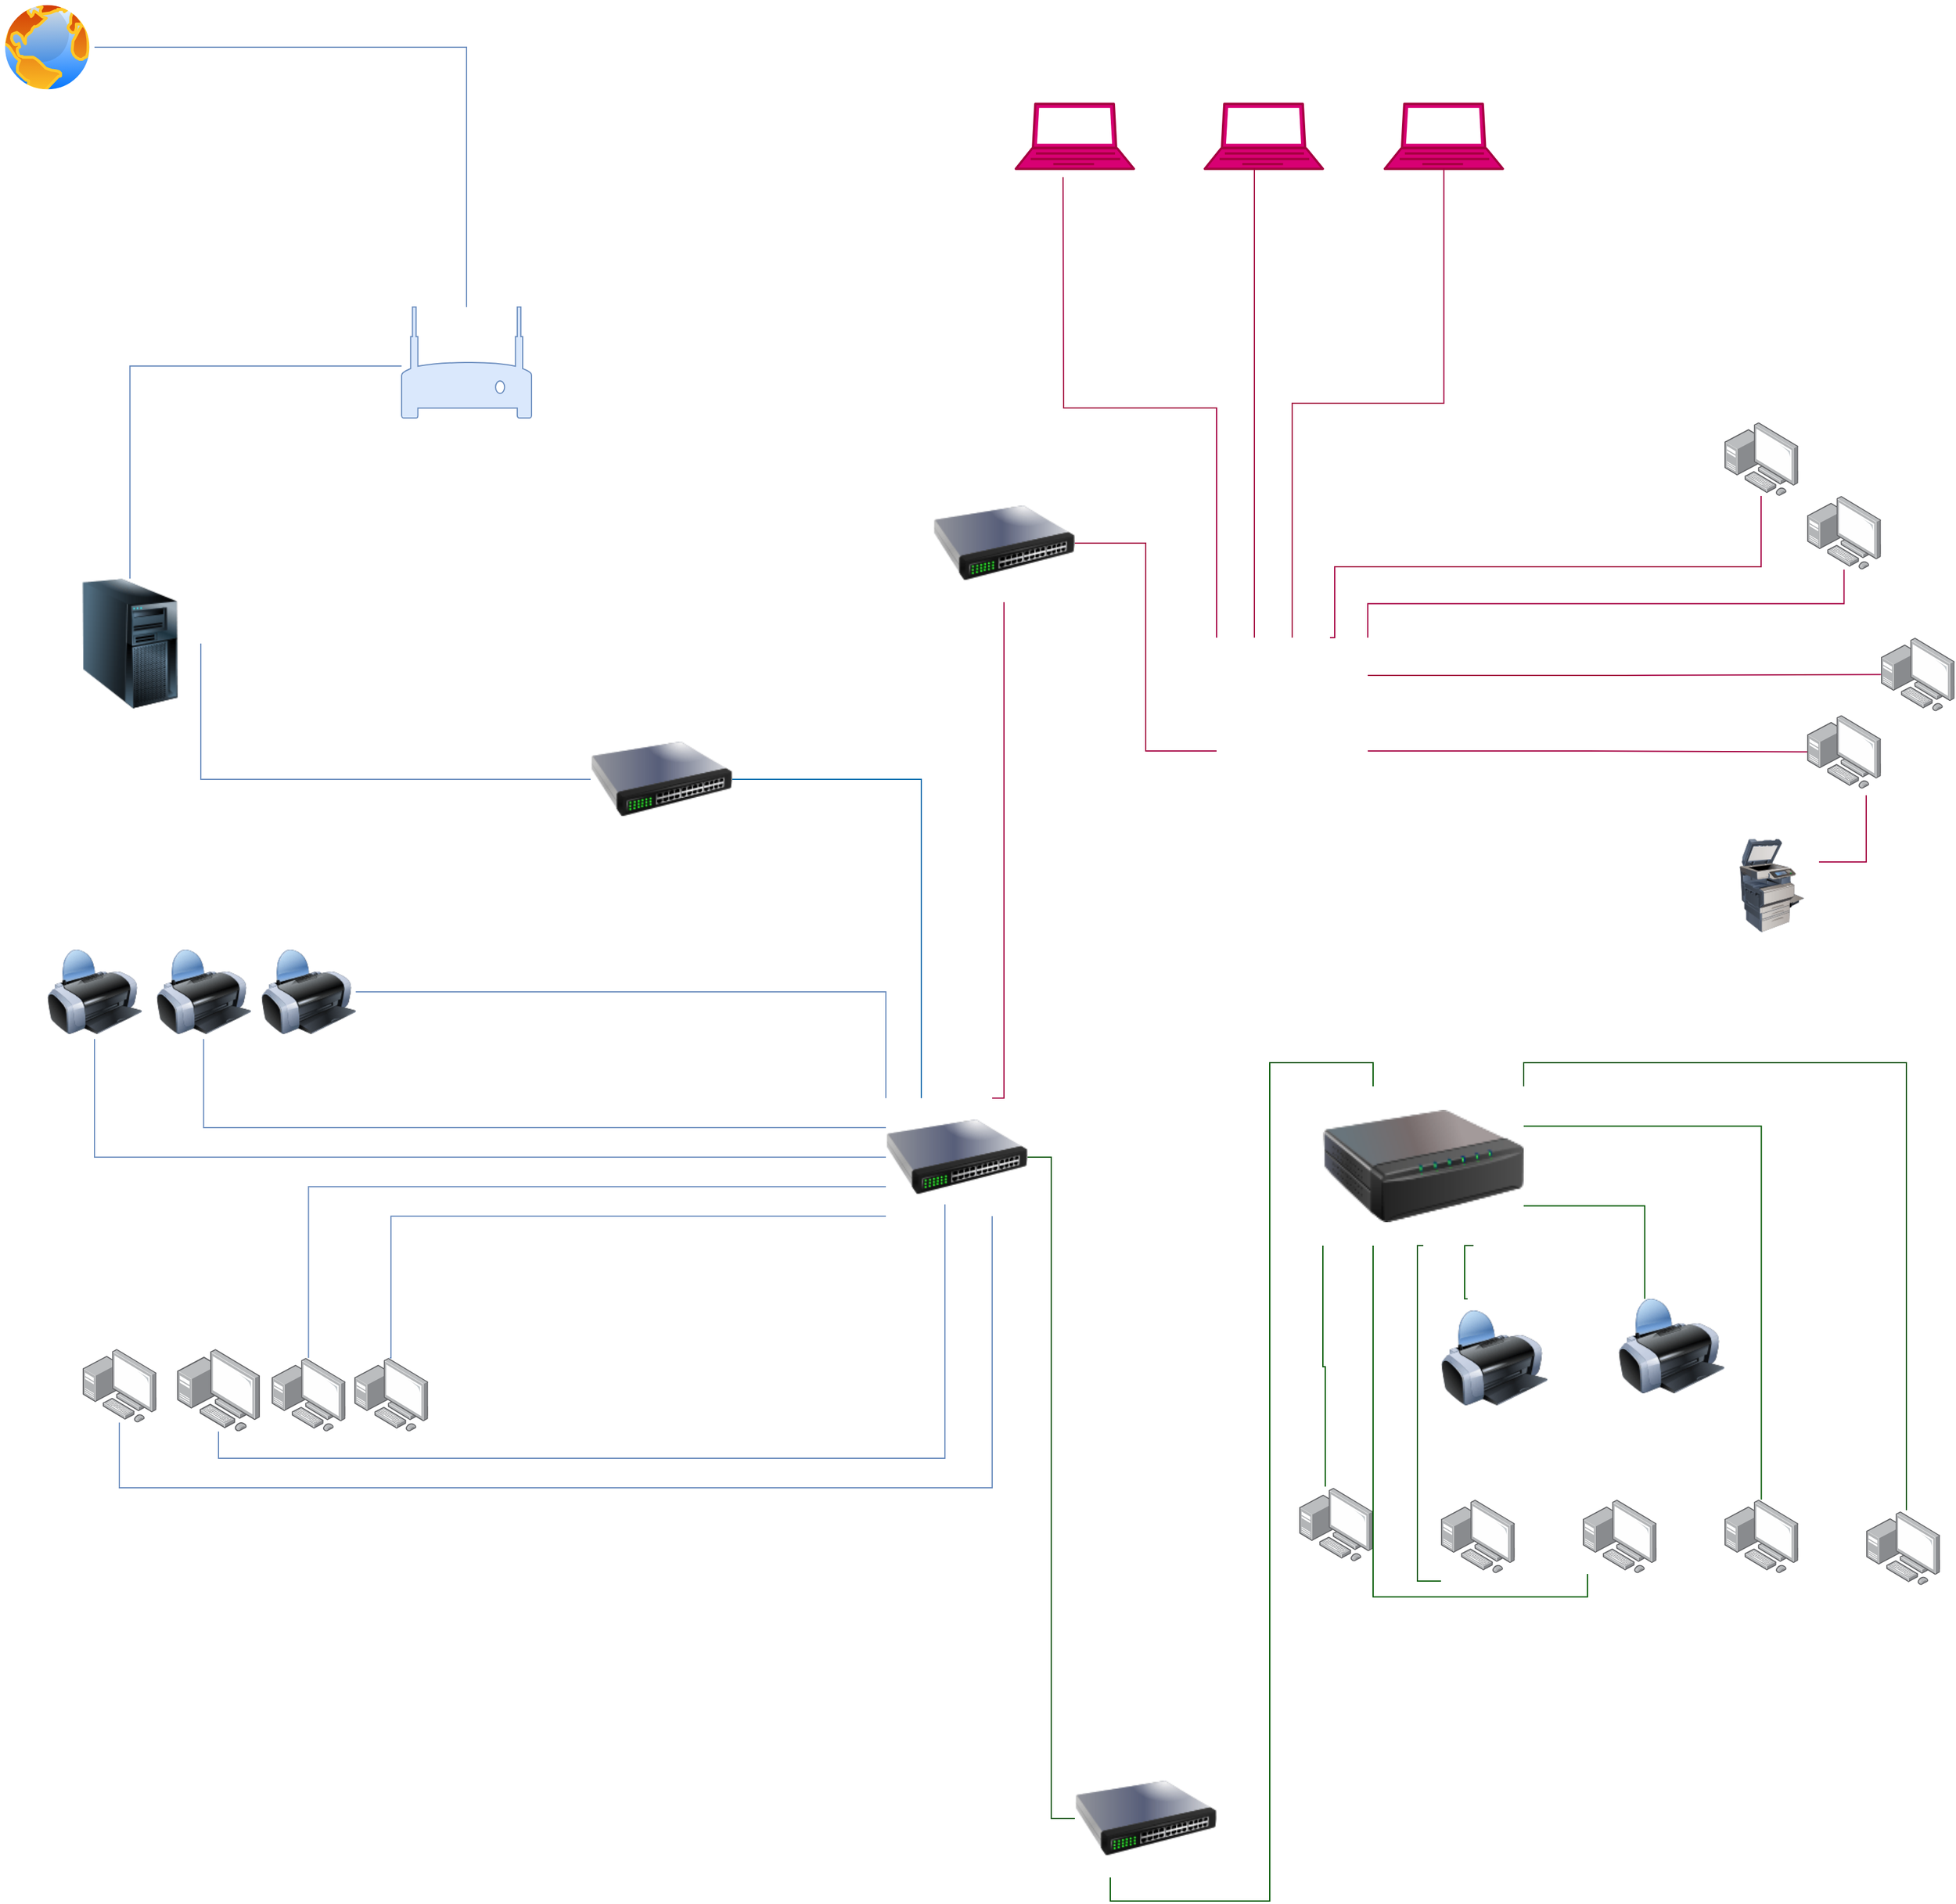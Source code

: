 <mxfile version="23.1.7" type="device">
  <diagram name="Página-1" id="PkSd60afNzl-SzR87JBx">
    <mxGraphModel dx="4327" dy="3052" grid="1" gridSize="10" guides="1" tooltips="1" connect="1" arrows="1" fold="1" page="1" pageScale="1" pageWidth="827" pageHeight="1169" math="0" shadow="0">
      <root>
        <mxCell id="0" />
        <mxCell id="1" parent="0" />
        <mxCell id="2Jqf5l2_oR7akQ4qAsPp-3" value="" style="image;points=[];aspect=fixed;html=1;align=center;shadow=0;dashed=0;image=img/lib/allied_telesis/computer_and_terminals/Personal_Computer_with_Server.svg;fillColor=#dae8fc;strokeColor=#6c8ebf;" parent="1" vertex="1">
          <mxGeometry x="-10.0" y="450" width="62.4" height="62.4" as="geometry" />
        </mxCell>
        <mxCell id="2Jqf5l2_oR7akQ4qAsPp-6" value="" style="image;points=[];aspect=fixed;html=1;align=center;shadow=0;dashed=0;image=img/lib/allied_telesis/computer_and_terminals/Personal_Computer_with_Server.svg;fillColor=#dae8fc;strokeColor=#6c8ebf;" parent="1" vertex="1">
          <mxGeometry x="60" y="450" width="62.4" height="62.4" as="geometry" />
        </mxCell>
        <mxCell id="2Jqf5l2_oR7akQ4qAsPp-11" value="" style="image;points=[];aspect=fixed;html=1;align=center;shadow=0;dashed=0;image=img/lib/allied_telesis/computer_and_terminals/Personal_Computer_with_Server.svg;fillColor=#dae8fc;strokeColor=#6c8ebf;" parent="1" vertex="1">
          <mxGeometry x="-90" y="442.4" width="70" height="70" as="geometry" />
        </mxCell>
        <mxCell id="2Jqf5l2_oR7akQ4qAsPp-12" value="" style="image;points=[];aspect=fixed;html=1;align=center;shadow=0;dashed=0;image=img/lib/allied_telesis/computer_and_terminals/Personal_Computer_with_Server.svg;fillColor=#dae8fc;strokeColor=#6c8ebf;" parent="1" vertex="1">
          <mxGeometry x="-170" y="442.4" width="62.4" height="62.4" as="geometry" />
        </mxCell>
        <mxCell id="2Jqf5l2_oR7akQ4qAsPp-15" style="edgeStyle=orthogonalEdgeStyle;rounded=0;orthogonalLoop=1;jettySize=auto;html=1;exitX=0;exitY=0.75;exitDx=0;exitDy=0;endArrow=none;endFill=0;fillColor=#dae8fc;strokeColor=#6c8ebf;" parent="1" source="2Jqf5l2_oR7akQ4qAsPp-13" target="2Jqf5l2_oR7akQ4qAsPp-3" edge="1">
          <mxGeometry relative="1" as="geometry" />
        </mxCell>
        <mxCell id="PgGez7W5HD5ZzP3xzYBS-1" style="edgeStyle=orthogonalEdgeStyle;rounded=0;orthogonalLoop=1;jettySize=auto;html=1;endFill=0;strokeColor=#6c8ebf;align=center;verticalAlign=middle;fontFamily=Helvetica;fontSize=11;fontColor=default;labelBackgroundColor=default;endArrow=none;exitX=0;exitY=1;exitDx=0;exitDy=0;fillColor=#dae8fc;" parent="1" source="2Jqf5l2_oR7akQ4qAsPp-13" edge="1">
          <mxGeometry relative="1" as="geometry">
            <mxPoint x="90" y="450" as="targetPoint" />
            <mxPoint x="510" y="340" as="sourcePoint" />
            <Array as="points">
              <mxPoint x="91" y="330" />
            </Array>
          </mxGeometry>
        </mxCell>
        <mxCell id="PgGez7W5HD5ZzP3xzYBS-55" style="edgeStyle=orthogonalEdgeStyle;rounded=0;orthogonalLoop=1;jettySize=auto;html=1;exitX=0;exitY=0.5;exitDx=0;exitDy=0;entryX=1;entryY=0.5;entryDx=0;entryDy=0;strokeColor=#6c8ebf;align=center;verticalAlign=middle;fontFamily=Helvetica;fontSize=11;fontColor=default;labelBackgroundColor=default;endArrow=none;endFill=0;fillColor=#dae8fc;" parent="1" source="D3vXgLS5FQcnrEwdbbq1-12" target="PgGez7W5HD5ZzP3xzYBS-20" edge="1">
          <mxGeometry relative="1" as="geometry">
            <Array as="points">
              <mxPoint x="-70" y="-40" />
            </Array>
          </mxGeometry>
        </mxCell>
        <mxCell id="D3vXgLS5FQcnrEwdbbq1-5" style="edgeStyle=orthogonalEdgeStyle;rounded=0;orthogonalLoop=1;jettySize=auto;html=1;exitX=1;exitY=0.5;exitDx=0;exitDy=0;entryX=0;entryY=0.5;entryDx=0;entryDy=0;strokeColor=#005700;align=center;verticalAlign=middle;fontFamily=Helvetica;fontSize=11;fontColor=default;labelBackgroundColor=default;endArrow=none;endFill=0;fillColor=#008a00;" edge="1" parent="1" source="2Jqf5l2_oR7akQ4qAsPp-13" target="D3vXgLS5FQcnrEwdbbq1-3">
          <mxGeometry relative="1" as="geometry" />
        </mxCell>
        <mxCell id="D3vXgLS5FQcnrEwdbbq1-8" style="edgeStyle=orthogonalEdgeStyle;rounded=0;orthogonalLoop=1;jettySize=auto;html=1;exitX=0.75;exitY=0;exitDx=0;exitDy=0;entryX=0.5;entryY=1;entryDx=0;entryDy=0;strokeColor=#A50040;align=center;verticalAlign=middle;fontFamily=Helvetica;fontSize=11;fontColor=default;labelBackgroundColor=default;endArrow=none;endFill=0;fillColor=#d80073;" edge="1" parent="1" source="2Jqf5l2_oR7akQ4qAsPp-13" target="D3vXgLS5FQcnrEwdbbq1-2">
          <mxGeometry relative="1" as="geometry">
            <Array as="points">
              <mxPoint x="610" y="230" />
            </Array>
          </mxGeometry>
        </mxCell>
        <mxCell id="2Jqf5l2_oR7akQ4qAsPp-13" value="" style="image;html=1;image=img/lib/clip_art/networking/Switch_128x128.png" parent="1" vertex="1">
          <mxGeometry x="510" y="230" width="120" height="100" as="geometry" />
        </mxCell>
        <mxCell id="2Jqf5l2_oR7akQ4qAsPp-17" style="edgeStyle=orthogonalEdgeStyle;rounded=0;orthogonalLoop=1;jettySize=auto;html=1;endArrow=none;endFill=0;fillColor=#dae8fc;strokeColor=#6c8ebf;" parent="1" target="2Jqf5l2_oR7akQ4qAsPp-11" edge="1">
          <mxGeometry relative="1" as="geometry">
            <mxPoint x="560" y="320" as="sourcePoint" />
            <mxPoint x="-10.0" y="535.18" as="targetPoint" />
            <Array as="points">
              <mxPoint x="560" y="330" />
              <mxPoint x="560" y="535" />
              <mxPoint x="-65" y="535" />
            </Array>
          </mxGeometry>
        </mxCell>
        <mxCell id="PgGez7W5HD5ZzP3xzYBS-10" style="edgeStyle=orthogonalEdgeStyle;rounded=0;orthogonalLoop=1;jettySize=auto;html=1;endArrow=none;endFill=0;exitX=0.75;exitY=1;exitDx=0;exitDy=0;fillColor=#dae8fc;strokeColor=#6c8ebf;" parent="1" source="2Jqf5l2_oR7akQ4qAsPp-13" target="2Jqf5l2_oR7akQ4qAsPp-12" edge="1">
          <mxGeometry relative="1" as="geometry">
            <mxPoint x="600" y="330" as="sourcePoint" />
            <mxPoint x="-50" y="558.1" as="targetPoint" />
            <Array as="points">
              <mxPoint x="600" y="560" />
              <mxPoint x="-139" y="560" />
            </Array>
          </mxGeometry>
        </mxCell>
        <mxCell id="PgGez7W5HD5ZzP3xzYBS-19" style="edgeStyle=orthogonalEdgeStyle;rounded=0;orthogonalLoop=1;jettySize=auto;html=1;exitX=1;exitY=0.5;exitDx=0;exitDy=0;entryX=0;entryY=0;entryDx=0;entryDy=0;strokeColor=#6c8ebf;align=center;verticalAlign=middle;fontFamily=Helvetica;fontSize=11;fontColor=default;labelBackgroundColor=default;endArrow=none;endFill=0;fillColor=#dae8fc;" parent="1" source="PgGez7W5HD5ZzP3xzYBS-11" target="2Jqf5l2_oR7akQ4qAsPp-13" edge="1">
          <mxGeometry relative="1" as="geometry" />
        </mxCell>
        <mxCell id="PgGez7W5HD5ZzP3xzYBS-11" value="" style="image;html=1;image=img/lib/clip_art/computers/Printer_128x128.png;fillColor=#dae8fc;strokeColor=#6c8ebf;" parent="1" vertex="1">
          <mxGeometry x="-18.8" y="100" width="80" height="80" as="geometry" />
        </mxCell>
        <mxCell id="PgGez7W5HD5ZzP3xzYBS-15" style="edgeStyle=orthogonalEdgeStyle;rounded=0;orthogonalLoop=1;jettySize=auto;html=1;exitX=0.5;exitY=1;exitDx=0;exitDy=0;entryX=0;entryY=0.5;entryDx=0;entryDy=0;strokeColor=#6c8ebf;align=center;verticalAlign=middle;fontFamily=Helvetica;fontSize=11;fontColor=default;labelBackgroundColor=default;endArrow=none;endFill=0;fillColor=#dae8fc;" parent="1" source="PgGez7W5HD5ZzP3xzYBS-12" target="2Jqf5l2_oR7akQ4qAsPp-13" edge="1">
          <mxGeometry relative="1" as="geometry" />
        </mxCell>
        <mxCell id="PgGez7W5HD5ZzP3xzYBS-12" value="" style="image;html=1;image=img/lib/clip_art/computers/Printer_128x128.png;fillColor=#dae8fc;strokeColor=#6c8ebf;" parent="1" vertex="1">
          <mxGeometry x="-200" y="100" width="80" height="80" as="geometry" />
        </mxCell>
        <mxCell id="PgGez7W5HD5ZzP3xzYBS-18" style="edgeStyle=orthogonalEdgeStyle;rounded=0;orthogonalLoop=1;jettySize=auto;html=1;exitX=0.5;exitY=1;exitDx=0;exitDy=0;entryX=0;entryY=0.25;entryDx=0;entryDy=0;strokeColor=#6c8ebf;align=center;verticalAlign=middle;fontFamily=Helvetica;fontSize=11;fontColor=default;labelBackgroundColor=default;endArrow=none;endFill=0;fillColor=#dae8fc;" parent="1" source="PgGez7W5HD5ZzP3xzYBS-14" target="2Jqf5l2_oR7akQ4qAsPp-13" edge="1">
          <mxGeometry relative="1" as="geometry" />
        </mxCell>
        <mxCell id="PgGez7W5HD5ZzP3xzYBS-14" value="" style="image;html=1;image=img/lib/clip_art/computers/Printer_128x128.png;fillColor=#dae8fc;strokeColor=#6c8ebf;" parent="1" vertex="1">
          <mxGeometry x="-107.6" y="100" width="80" height="80" as="geometry" />
        </mxCell>
        <mxCell id="PgGez7W5HD5ZzP3xzYBS-26" style="edgeStyle=orthogonalEdgeStyle;rounded=0;orthogonalLoop=1;jettySize=auto;html=1;exitX=0.5;exitY=0;exitDx=0;exitDy=0;strokeColor=#6c8ebf;align=center;verticalAlign=middle;fontFamily=Helvetica;fontSize=11;fontColor=default;labelBackgroundColor=default;endArrow=none;endFill=0;fillColor=#dae8fc;" parent="1" source="PgGez7W5HD5ZzP3xzYBS-20" target="PgGez7W5HD5ZzP3xzYBS-23" edge="1">
          <mxGeometry relative="1" as="geometry">
            <Array as="points">
              <mxPoint x="-130" y="-390" />
            </Array>
          </mxGeometry>
        </mxCell>
        <mxCell id="PgGez7W5HD5ZzP3xzYBS-20" value="" style="image;html=1;image=img/lib/clip_art/computers/Server_Tower_128x128.png;fillColor=#dae8fc;strokeColor=#6c8ebf;" parent="1" vertex="1">
          <mxGeometry x="-190" y="-210" width="120" height="110" as="geometry" />
        </mxCell>
        <mxCell id="PgGez7W5HD5ZzP3xzYBS-23" value="" style="sketch=0;pointerEvents=1;shadow=0;dashed=0;html=1;strokeColor=#6c8ebf;fillColor=#dae8fc;labelPosition=center;verticalLabelPosition=bottom;verticalAlign=top;outlineConnect=0;align=center;shape=mxgraph.office.devices.modem;" parent="1" vertex="1">
          <mxGeometry x="100" y="-440" width="110" height="94" as="geometry" />
        </mxCell>
        <mxCell id="PgGez7W5HD5ZzP3xzYBS-28" style="edgeStyle=orthogonalEdgeStyle;rounded=0;orthogonalLoop=1;jettySize=auto;html=1;exitX=1;exitY=0.5;exitDx=0;exitDy=0;strokeColor=#6c8ebf;align=center;verticalAlign=middle;fontFamily=Helvetica;fontSize=11;fontColor=default;labelBackgroundColor=default;endArrow=none;endFill=0;fillColor=#dae8fc;" parent="1" source="PgGez7W5HD5ZzP3xzYBS-27" target="PgGez7W5HD5ZzP3xzYBS-23" edge="1">
          <mxGeometry relative="1" as="geometry" />
        </mxCell>
        <mxCell id="PgGez7W5HD5ZzP3xzYBS-27" value="" style="image;aspect=fixed;perimeter=ellipsePerimeter;html=1;align=center;shadow=0;dashed=0;spacingTop=3;image=img/lib/active_directory/internet_globe.svg;" parent="1" vertex="1">
          <mxGeometry x="-240" y="-700" width="80" height="80" as="geometry" />
        </mxCell>
        <mxCell id="PgGez7W5HD5ZzP3xzYBS-51" style="edgeStyle=orthogonalEdgeStyle;rounded=0;orthogonalLoop=1;jettySize=auto;html=1;exitX=1;exitY=0.25;exitDx=0;exitDy=0;strokeColor=#005700;align=center;verticalAlign=middle;fontFamily=Helvetica;fontSize=11;fontColor=default;labelBackgroundColor=default;endArrow=none;endFill=0;fillColor=#008a00;" parent="1" source="PgGez7W5HD5ZzP3xzYBS-29" target="PgGez7W5HD5ZzP3xzYBS-38" edge="1">
          <mxGeometry relative="1" as="geometry" />
        </mxCell>
        <mxCell id="D3vXgLS5FQcnrEwdbbq1-7" style="edgeStyle=orthogonalEdgeStyle;rounded=0;orthogonalLoop=1;jettySize=auto;html=1;exitX=0.25;exitY=0;exitDx=0;exitDy=0;entryX=0.25;entryY=1;entryDx=0;entryDy=0;strokeColor=#005700;align=center;verticalAlign=middle;fontFamily=Helvetica;fontSize=11;fontColor=default;labelBackgroundColor=default;endArrow=none;endFill=0;fillColor=#008a00;" edge="1" parent="1" source="PgGez7W5HD5ZzP3xzYBS-29" target="D3vXgLS5FQcnrEwdbbq1-3">
          <mxGeometry relative="1" as="geometry" />
        </mxCell>
        <mxCell id="PgGez7W5HD5ZzP3xzYBS-29" value="" style="image;html=1;image=img/lib/clip_art/networking/Print_Server_128x128.png;fillColor=#e1d5e7;strokeColor=#9673a6;" parent="1" vertex="1">
          <mxGeometry x="880" y="220" width="170" height="135" as="geometry" />
        </mxCell>
        <mxCell id="PgGez7W5HD5ZzP3xzYBS-34" style="edgeStyle=orthogonalEdgeStyle;rounded=0;orthogonalLoop=1;jettySize=auto;html=1;exitX=0.25;exitY=0;exitDx=0;exitDy=0;entryX=1;entryY=0.75;entryDx=0;entryDy=0;strokeColor=#005700;align=center;verticalAlign=middle;fontFamily=Helvetica;fontSize=11;fontColor=default;labelBackgroundColor=default;endArrow=none;endFill=0;fillColor=#008a00;" parent="1" source="PgGez7W5HD5ZzP3xzYBS-31" target="PgGez7W5HD5ZzP3xzYBS-29" edge="1">
          <mxGeometry relative="1" as="geometry" />
        </mxCell>
        <mxCell id="PgGez7W5HD5ZzP3xzYBS-31" value="" style="image;html=1;image=img/lib/clip_art/computers/Printer_128x128.png;fillColor=#008a00;strokeColor=#005700;fontColor=#ffffff;" parent="1" vertex="1">
          <mxGeometry x="1130" y="400" width="90" height="80" as="geometry" />
        </mxCell>
        <mxCell id="PgGez7W5HD5ZzP3xzYBS-33" style="edgeStyle=orthogonalEdgeStyle;rounded=0;orthogonalLoop=1;jettySize=auto;html=1;exitX=0.25;exitY=0;exitDx=0;exitDy=0;entryX=0.75;entryY=1;entryDx=0;entryDy=0;strokeColor=#005700;align=center;verticalAlign=middle;fontFamily=Helvetica;fontSize=11;fontColor=default;labelBackgroundColor=default;endArrow=none;endFill=0;fillColor=#008a00;" parent="1" source="PgGez7W5HD5ZzP3xzYBS-32" target="PgGez7W5HD5ZzP3xzYBS-29" edge="1">
          <mxGeometry relative="1" as="geometry">
            <Array as="points">
              <mxPoint x="1000" y="355" />
            </Array>
          </mxGeometry>
        </mxCell>
        <mxCell id="PgGez7W5HD5ZzP3xzYBS-32" value="" style="image;html=1;image=img/lib/clip_art/computers/Printer_128x128.png;direction=east;fillColor=#008a00;strokeColor=#005700;fontColor=#ffffff;" parent="1" vertex="1">
          <mxGeometry x="980" y="400" width="90" height="100" as="geometry" />
        </mxCell>
        <mxCell id="PgGez7W5HD5ZzP3xzYBS-35" value="" style="image;points=[];aspect=fixed;html=1;align=center;shadow=0;dashed=0;image=img/lib/allied_telesis/computer_and_terminals/Personal_Computer_with_Server.svg;fillColor=#008a00;strokeColor=#005700;fontColor=#ffffff;" parent="1" vertex="1">
          <mxGeometry x="860" y="560" width="62.4" height="62.4" as="geometry" />
        </mxCell>
        <mxCell id="PgGez7W5HD5ZzP3xzYBS-36" value="" style="image;points=[];aspect=fixed;html=1;align=center;shadow=0;dashed=0;image=img/lib/allied_telesis/computer_and_terminals/Personal_Computer_with_Server.svg;fillColor=#008a00;strokeColor=#005700;fontColor=#ffffff;" parent="1" vertex="1">
          <mxGeometry x="980" y="570" width="62.4" height="62.4" as="geometry" />
        </mxCell>
        <mxCell id="PgGez7W5HD5ZzP3xzYBS-37" value="" style="image;points=[];aspect=fixed;html=1;align=center;shadow=0;dashed=0;image=img/lib/allied_telesis/computer_and_terminals/Personal_Computer_with_Server.svg;fillColor=#008a00;strokeColor=#005700;fontColor=#ffffff;" parent="1" vertex="1">
          <mxGeometry x="1100" y="570" width="62.4" height="62.4" as="geometry" />
        </mxCell>
        <mxCell id="PgGez7W5HD5ZzP3xzYBS-38" value="" style="image;points=[];aspect=fixed;html=1;align=center;shadow=0;dashed=0;image=img/lib/allied_telesis/computer_and_terminals/Personal_Computer_with_Server.svg;fillColor=#008a00;strokeColor=#005700;fontColor=#ffffff;" parent="1" vertex="1">
          <mxGeometry x="1220" y="570" width="62.4" height="62.4" as="geometry" />
        </mxCell>
        <mxCell id="PgGez7W5HD5ZzP3xzYBS-39" value="" style="image;points=[];aspect=fixed;html=1;align=center;shadow=0;dashed=0;image=img/lib/allied_telesis/computer_and_terminals/Personal_Computer_with_Server.svg;fillColor=#008a00;strokeColor=#005700;fontColor=#ffffff;" parent="1" vertex="1">
          <mxGeometry x="1340" y="580" width="62.4" height="62.4" as="geometry" />
        </mxCell>
        <mxCell id="PgGez7W5HD5ZzP3xzYBS-48" style="edgeStyle=orthogonalEdgeStyle;rounded=0;orthogonalLoop=1;jettySize=auto;html=1;exitX=0;exitY=1;exitDx=0;exitDy=0;entryX=0.353;entryY=-0.016;entryDx=0;entryDy=0;entryPerimeter=0;strokeColor=#005700;align=center;verticalAlign=middle;fontFamily=Helvetica;fontSize=11;fontColor=default;labelBackgroundColor=default;endArrow=none;endFill=0;fillColor=#008a00;" parent="1" source="PgGez7W5HD5ZzP3xzYBS-29" target="PgGez7W5HD5ZzP3xzYBS-35" edge="1">
          <mxGeometry relative="1" as="geometry" />
        </mxCell>
        <mxCell id="PgGez7W5HD5ZzP3xzYBS-50" style="edgeStyle=orthogonalEdgeStyle;rounded=0;orthogonalLoop=1;jettySize=auto;html=1;exitX=1;exitY=0;exitDx=0;exitDy=0;entryX=0.545;entryY=-0.016;entryDx=0;entryDy=0;entryPerimeter=0;strokeColor=#005700;align=center;verticalAlign=middle;fontFamily=Helvetica;fontSize=11;fontColor=default;labelBackgroundColor=default;endArrow=none;endFill=0;fillColor=#008a00;" parent="1" source="PgGez7W5HD5ZzP3xzYBS-29" target="PgGez7W5HD5ZzP3xzYBS-39" edge="1">
          <mxGeometry relative="1" as="geometry" />
        </mxCell>
        <mxCell id="PgGez7W5HD5ZzP3xzYBS-52" style="edgeStyle=orthogonalEdgeStyle;rounded=0;orthogonalLoop=1;jettySize=auto;html=1;exitX=0.5;exitY=1;exitDx=0;exitDy=0;entryX=0;entryY=1.106;entryDx=0;entryDy=0;entryPerimeter=0;strokeColor=#005700;align=center;verticalAlign=middle;fontFamily=Helvetica;fontSize=11;fontColor=default;labelBackgroundColor=default;endArrow=none;endFill=0;fillColor=#008a00;" parent="1" source="PgGez7W5HD5ZzP3xzYBS-29" target="PgGez7W5HD5ZzP3xzYBS-36" edge="1">
          <mxGeometry relative="1" as="geometry">
            <Array as="points">
              <mxPoint x="960" y="355" />
              <mxPoint x="960" y="639" />
            </Array>
          </mxGeometry>
        </mxCell>
        <mxCell id="PgGez7W5HD5ZzP3xzYBS-54" style="edgeStyle=orthogonalEdgeStyle;rounded=0;orthogonalLoop=1;jettySize=auto;html=1;exitX=0.25;exitY=1;exitDx=0;exitDy=0;entryX=0.064;entryY=1.01;entryDx=0;entryDy=0;entryPerimeter=0;strokeColor=#005700;align=center;verticalAlign=middle;fontFamily=Helvetica;fontSize=11;fontColor=default;labelBackgroundColor=default;endArrow=none;endFill=0;fillColor=#008a00;" parent="1" source="PgGez7W5HD5ZzP3xzYBS-29" target="PgGez7W5HD5ZzP3xzYBS-37" edge="1">
          <mxGeometry relative="1" as="geometry" />
        </mxCell>
        <mxCell id="PgGez7W5HD5ZzP3xzYBS-62" style="edgeStyle=orthogonalEdgeStyle;rounded=0;orthogonalLoop=1;jettySize=auto;html=1;exitX=0.75;exitY=0;exitDx=0;exitDy=0;strokeColor=#A50040;align=center;verticalAlign=middle;fontFamily=Helvetica;fontSize=11;fontColor=default;labelBackgroundColor=default;endArrow=none;endFill=0;fillColor=#d80073;" parent="1" source="PgGez7W5HD5ZzP3xzYBS-56" target="PgGez7W5HD5ZzP3xzYBS-58" edge="1">
          <mxGeometry relative="1" as="geometry">
            <Array as="points">
              <mxPoint x="890" y="-160" />
              <mxPoint x="890" y="-220" />
              <mxPoint x="1251" y="-220" />
            </Array>
          </mxGeometry>
        </mxCell>
        <mxCell id="PgGez7W5HD5ZzP3xzYBS-64" style="edgeStyle=orthogonalEdgeStyle;rounded=0;orthogonalLoop=1;jettySize=auto;html=1;exitX=1;exitY=0;exitDx=0;exitDy=0;strokeColor=#A50040;align=center;verticalAlign=middle;fontFamily=Helvetica;fontSize=11;fontColor=default;labelBackgroundColor=default;endArrow=none;endFill=0;fillColor=#d80073;" parent="1" source="PgGez7W5HD5ZzP3xzYBS-56" target="PgGez7W5HD5ZzP3xzYBS-59" edge="1">
          <mxGeometry relative="1" as="geometry" />
        </mxCell>
        <mxCell id="PgGez7W5HD5ZzP3xzYBS-65" style="edgeStyle=orthogonalEdgeStyle;rounded=0;orthogonalLoop=1;jettySize=auto;html=1;exitX=1;exitY=0.25;exitDx=0;exitDy=0;strokeColor=#A50040;align=center;verticalAlign=middle;fontFamily=Helvetica;fontSize=11;fontColor=default;labelBackgroundColor=default;endArrow=none;endFill=0;fillColor=#d80073;" parent="1" source="PgGez7W5HD5ZzP3xzYBS-56" target="PgGez7W5HD5ZzP3xzYBS-60" edge="1">
          <mxGeometry relative="1" as="geometry" />
        </mxCell>
        <mxCell id="PgGez7W5HD5ZzP3xzYBS-66" style="edgeStyle=orthogonalEdgeStyle;rounded=0;orthogonalLoop=1;jettySize=auto;html=1;exitX=1;exitY=0.75;exitDx=0;exitDy=0;strokeColor=#A50040;align=center;verticalAlign=middle;fontFamily=Helvetica;fontSize=11;fontColor=default;labelBackgroundColor=default;endArrow=none;endFill=0;fillColor=#d80073;" parent="1" source="PgGez7W5HD5ZzP3xzYBS-56" target="PgGez7W5HD5ZzP3xzYBS-61" edge="1">
          <mxGeometry relative="1" as="geometry" />
        </mxCell>
        <mxCell id="PgGez7W5HD5ZzP3xzYBS-74" style="edgeStyle=orthogonalEdgeStyle;rounded=0;orthogonalLoop=1;jettySize=auto;html=1;exitX=0;exitY=0;exitDx=0;exitDy=0;strokeColor=#A50040;align=center;verticalAlign=middle;fontFamily=Helvetica;fontSize=11;fontColor=default;labelBackgroundColor=default;endArrow=none;endFill=0;fillColor=#d80073;" parent="1" source="PgGez7W5HD5ZzP3xzYBS-56" edge="1">
          <mxGeometry relative="1" as="geometry">
            <mxPoint x="660" y="-550" as="targetPoint" />
          </mxGeometry>
        </mxCell>
        <mxCell id="PgGez7W5HD5ZzP3xzYBS-56" value="" style="shape=image;html=1;verticalAlign=top;verticalLabelPosition=bottom;labelBackgroundColor=#ffffff;imageAspect=0;aspect=fixed;image=https://cdn4.iconfinder.com/data/icons/ios-web-user-interface-multi-circle-flat-vol-2/512/Archive_archives_files_hosting_database_server_storage-128.png;fillColor=#d80073;fontColor=#ffffff;strokeColor=#A50040;" parent="1" vertex="1">
          <mxGeometry x="790" y="-160" width="128" height="128" as="geometry" />
        </mxCell>
        <mxCell id="PgGez7W5HD5ZzP3xzYBS-58" value="" style="image;points=[];aspect=fixed;html=1;align=center;shadow=0;dashed=0;image=img/lib/allied_telesis/computer_and_terminals/Personal_Computer_with_Server.svg;fillColor=#d80073;fontColor=#ffffff;strokeColor=#A50040;" parent="1" vertex="1">
          <mxGeometry x="1220" y="-342.4" width="62.4" height="62.4" as="geometry" />
        </mxCell>
        <mxCell id="PgGez7W5HD5ZzP3xzYBS-59" value="" style="image;points=[];aspect=fixed;html=1;align=center;shadow=0;dashed=0;image=img/lib/allied_telesis/computer_and_terminals/Personal_Computer_with_Server.svg;fillColor=#d80073;fontColor=#ffffff;strokeColor=#A50040;" parent="1" vertex="1">
          <mxGeometry x="1290" y="-280" width="62.4" height="62.4" as="geometry" />
        </mxCell>
        <mxCell id="PgGez7W5HD5ZzP3xzYBS-60" value="" style="image;points=[];aspect=fixed;html=1;align=center;shadow=0;dashed=0;image=img/lib/allied_telesis/computer_and_terminals/Personal_Computer_with_Server.svg;fillColor=#d80073;fontColor=#ffffff;strokeColor=#A50040;" parent="1" vertex="1">
          <mxGeometry x="1352.4" y="-160" width="62.4" height="62.4" as="geometry" />
        </mxCell>
        <mxCell id="PgGez7W5HD5ZzP3xzYBS-61" value="" style="image;points=[];aspect=fixed;html=1;align=center;shadow=0;dashed=0;image=img/lib/allied_telesis/computer_and_terminals/Personal_Computer_with_Server.svg;fillColor=#d80073;fontColor=#ffffff;strokeColor=#A50040;" parent="1" vertex="1">
          <mxGeometry x="1290" y="-94.4" width="62.4" height="62.4" as="geometry" />
        </mxCell>
        <mxCell id="PgGez7W5HD5ZzP3xzYBS-67" value="" style="fontColor=#ffffff;verticalAlign=top;verticalLabelPosition=bottom;labelPosition=center;align=center;html=1;outlineConnect=0;fillColor=#d80073;strokeColor=#A50040;gradientDirection=north;strokeWidth=2;shape=mxgraph.networks.laptop;" parent="1" vertex="1">
          <mxGeometry x="620" y="-612" width="100" height="55" as="geometry" />
        </mxCell>
        <mxCell id="PgGez7W5HD5ZzP3xzYBS-68" value="" style="fontColor=#ffffff;verticalAlign=top;verticalLabelPosition=bottom;labelPosition=center;align=center;html=1;outlineConnect=0;fillColor=#d80073;strokeColor=#A50040;gradientDirection=north;strokeWidth=2;shape=mxgraph.networks.laptop;" parent="1" vertex="1">
          <mxGeometry x="932.4" y="-612" width="100" height="55" as="geometry" />
        </mxCell>
        <mxCell id="PgGez7W5HD5ZzP3xzYBS-75" style="edgeStyle=orthogonalEdgeStyle;rounded=0;orthogonalLoop=1;jettySize=auto;html=1;exitX=0.5;exitY=1;exitDx=0;exitDy=0;exitPerimeter=0;entryX=0.25;entryY=0;entryDx=0;entryDy=0;strokeColor=#A50040;align=center;verticalAlign=middle;fontFamily=Helvetica;fontSize=11;fontColor=default;labelBackgroundColor=default;endArrow=none;endFill=0;fillColor=#d80073;" parent="1" source="PgGez7W5HD5ZzP3xzYBS-71" target="PgGez7W5HD5ZzP3xzYBS-56" edge="1">
          <mxGeometry relative="1" as="geometry">
            <Array as="points">
              <mxPoint x="822" y="-557" />
            </Array>
          </mxGeometry>
        </mxCell>
        <mxCell id="PgGez7W5HD5ZzP3xzYBS-71" value="" style="fontColor=#ffffff;verticalAlign=top;verticalLabelPosition=bottom;labelPosition=center;align=center;html=1;outlineConnect=0;fillColor=#d80073;strokeColor=#A50040;gradientDirection=north;strokeWidth=2;shape=mxgraph.networks.laptop;" parent="1" vertex="1">
          <mxGeometry x="780" y="-612" width="100" height="55" as="geometry" />
        </mxCell>
        <mxCell id="PgGez7W5HD5ZzP3xzYBS-76" style="edgeStyle=orthogonalEdgeStyle;rounded=0;orthogonalLoop=1;jettySize=auto;html=1;exitX=0.5;exitY=0;exitDx=0;exitDy=0;entryX=0.5;entryY=1;entryDx=0;entryDy=0;entryPerimeter=0;strokeColor=#A50040;align=center;verticalAlign=middle;fontFamily=Helvetica;fontSize=11;fontColor=default;labelBackgroundColor=default;endArrow=none;endFill=0;fillColor=#d80073;" parent="1" source="PgGez7W5HD5ZzP3xzYBS-56" target="PgGez7W5HD5ZzP3xzYBS-68" edge="1">
          <mxGeometry relative="1" as="geometry" />
        </mxCell>
        <mxCell id="PgGez7W5HD5ZzP3xzYBS-77" value="" style="image;html=1;image=img/lib/clip_art/computers/Printer_Commercial_128x128.png;fillColor=#d80073;fontColor=#ffffff;strokeColor=#A50040;" parent="1" vertex="1">
          <mxGeometry x="1220" y="10" width="80" height="80" as="geometry" />
        </mxCell>
        <mxCell id="D3vXgLS5FQcnrEwdbbq1-1" style="edgeStyle=orthogonalEdgeStyle;rounded=0;orthogonalLoop=1;jettySize=auto;html=1;exitX=1;exitY=0.25;exitDx=0;exitDy=0;entryX=0.801;entryY=1.088;entryDx=0;entryDy=0;entryPerimeter=0;strokeColor=#A50040;align=center;verticalAlign=middle;fontFamily=Helvetica;fontSize=11;fontColor=default;labelBackgroundColor=default;endArrow=none;endFill=0;fillColor=#d80073;" edge="1" parent="1" source="PgGez7W5HD5ZzP3xzYBS-77" target="PgGez7W5HD5ZzP3xzYBS-61">
          <mxGeometry relative="1" as="geometry" />
        </mxCell>
        <mxCell id="D3vXgLS5FQcnrEwdbbq1-9" style="edgeStyle=orthogonalEdgeStyle;rounded=0;orthogonalLoop=1;jettySize=auto;html=1;exitX=1;exitY=0.5;exitDx=0;exitDy=0;entryX=0;entryY=0.75;entryDx=0;entryDy=0;strokeColor=#A50040;align=center;verticalAlign=middle;fontFamily=Helvetica;fontSize=11;fontColor=default;labelBackgroundColor=default;endArrow=none;endFill=0;fillColor=#d80073;" edge="1" parent="1" source="D3vXgLS5FQcnrEwdbbq1-2" target="PgGez7W5HD5ZzP3xzYBS-56">
          <mxGeometry relative="1" as="geometry" />
        </mxCell>
        <mxCell id="D3vXgLS5FQcnrEwdbbq1-2" value="" style="image;html=1;image=img/lib/clip_art/networking/Switch_128x128.png" vertex="1" parent="1">
          <mxGeometry x="550" y="-290" width="120" height="100" as="geometry" />
        </mxCell>
        <mxCell id="D3vXgLS5FQcnrEwdbbq1-3" value="" style="image;html=1;image=img/lib/clip_art/networking/Switch_128x128.png;fillColor=#008a00;strokeColor=#005700;fontColor=#ffffff;" vertex="1" parent="1">
          <mxGeometry x="670" y="790" width="120" height="100" as="geometry" />
        </mxCell>
        <mxCell id="D3vXgLS5FQcnrEwdbbq1-13" style="edgeStyle=orthogonalEdgeStyle;rounded=0;orthogonalLoop=1;jettySize=auto;html=1;exitX=1;exitY=0.5;exitDx=0;exitDy=0;entryX=0.25;entryY=0;entryDx=0;entryDy=0;strokeColor=#006EAF;align=center;verticalAlign=middle;fontFamily=Helvetica;fontSize=11;fontColor=default;labelBackgroundColor=default;endArrow=none;endFill=0;fillColor=#1ba1e2;" edge="1" parent="1" source="D3vXgLS5FQcnrEwdbbq1-12" target="2Jqf5l2_oR7akQ4qAsPp-13">
          <mxGeometry relative="1" as="geometry" />
        </mxCell>
        <mxCell id="D3vXgLS5FQcnrEwdbbq1-12" value="" style="image;html=1;image=img/lib/clip_art/networking/Switch_128x128.png;fillColor=#008a00;strokeColor=#005700;fontColor=#ffffff;" vertex="1" parent="1">
          <mxGeometry x="260" y="-90" width="120" height="100" as="geometry" />
        </mxCell>
      </root>
    </mxGraphModel>
  </diagram>
</mxfile>

